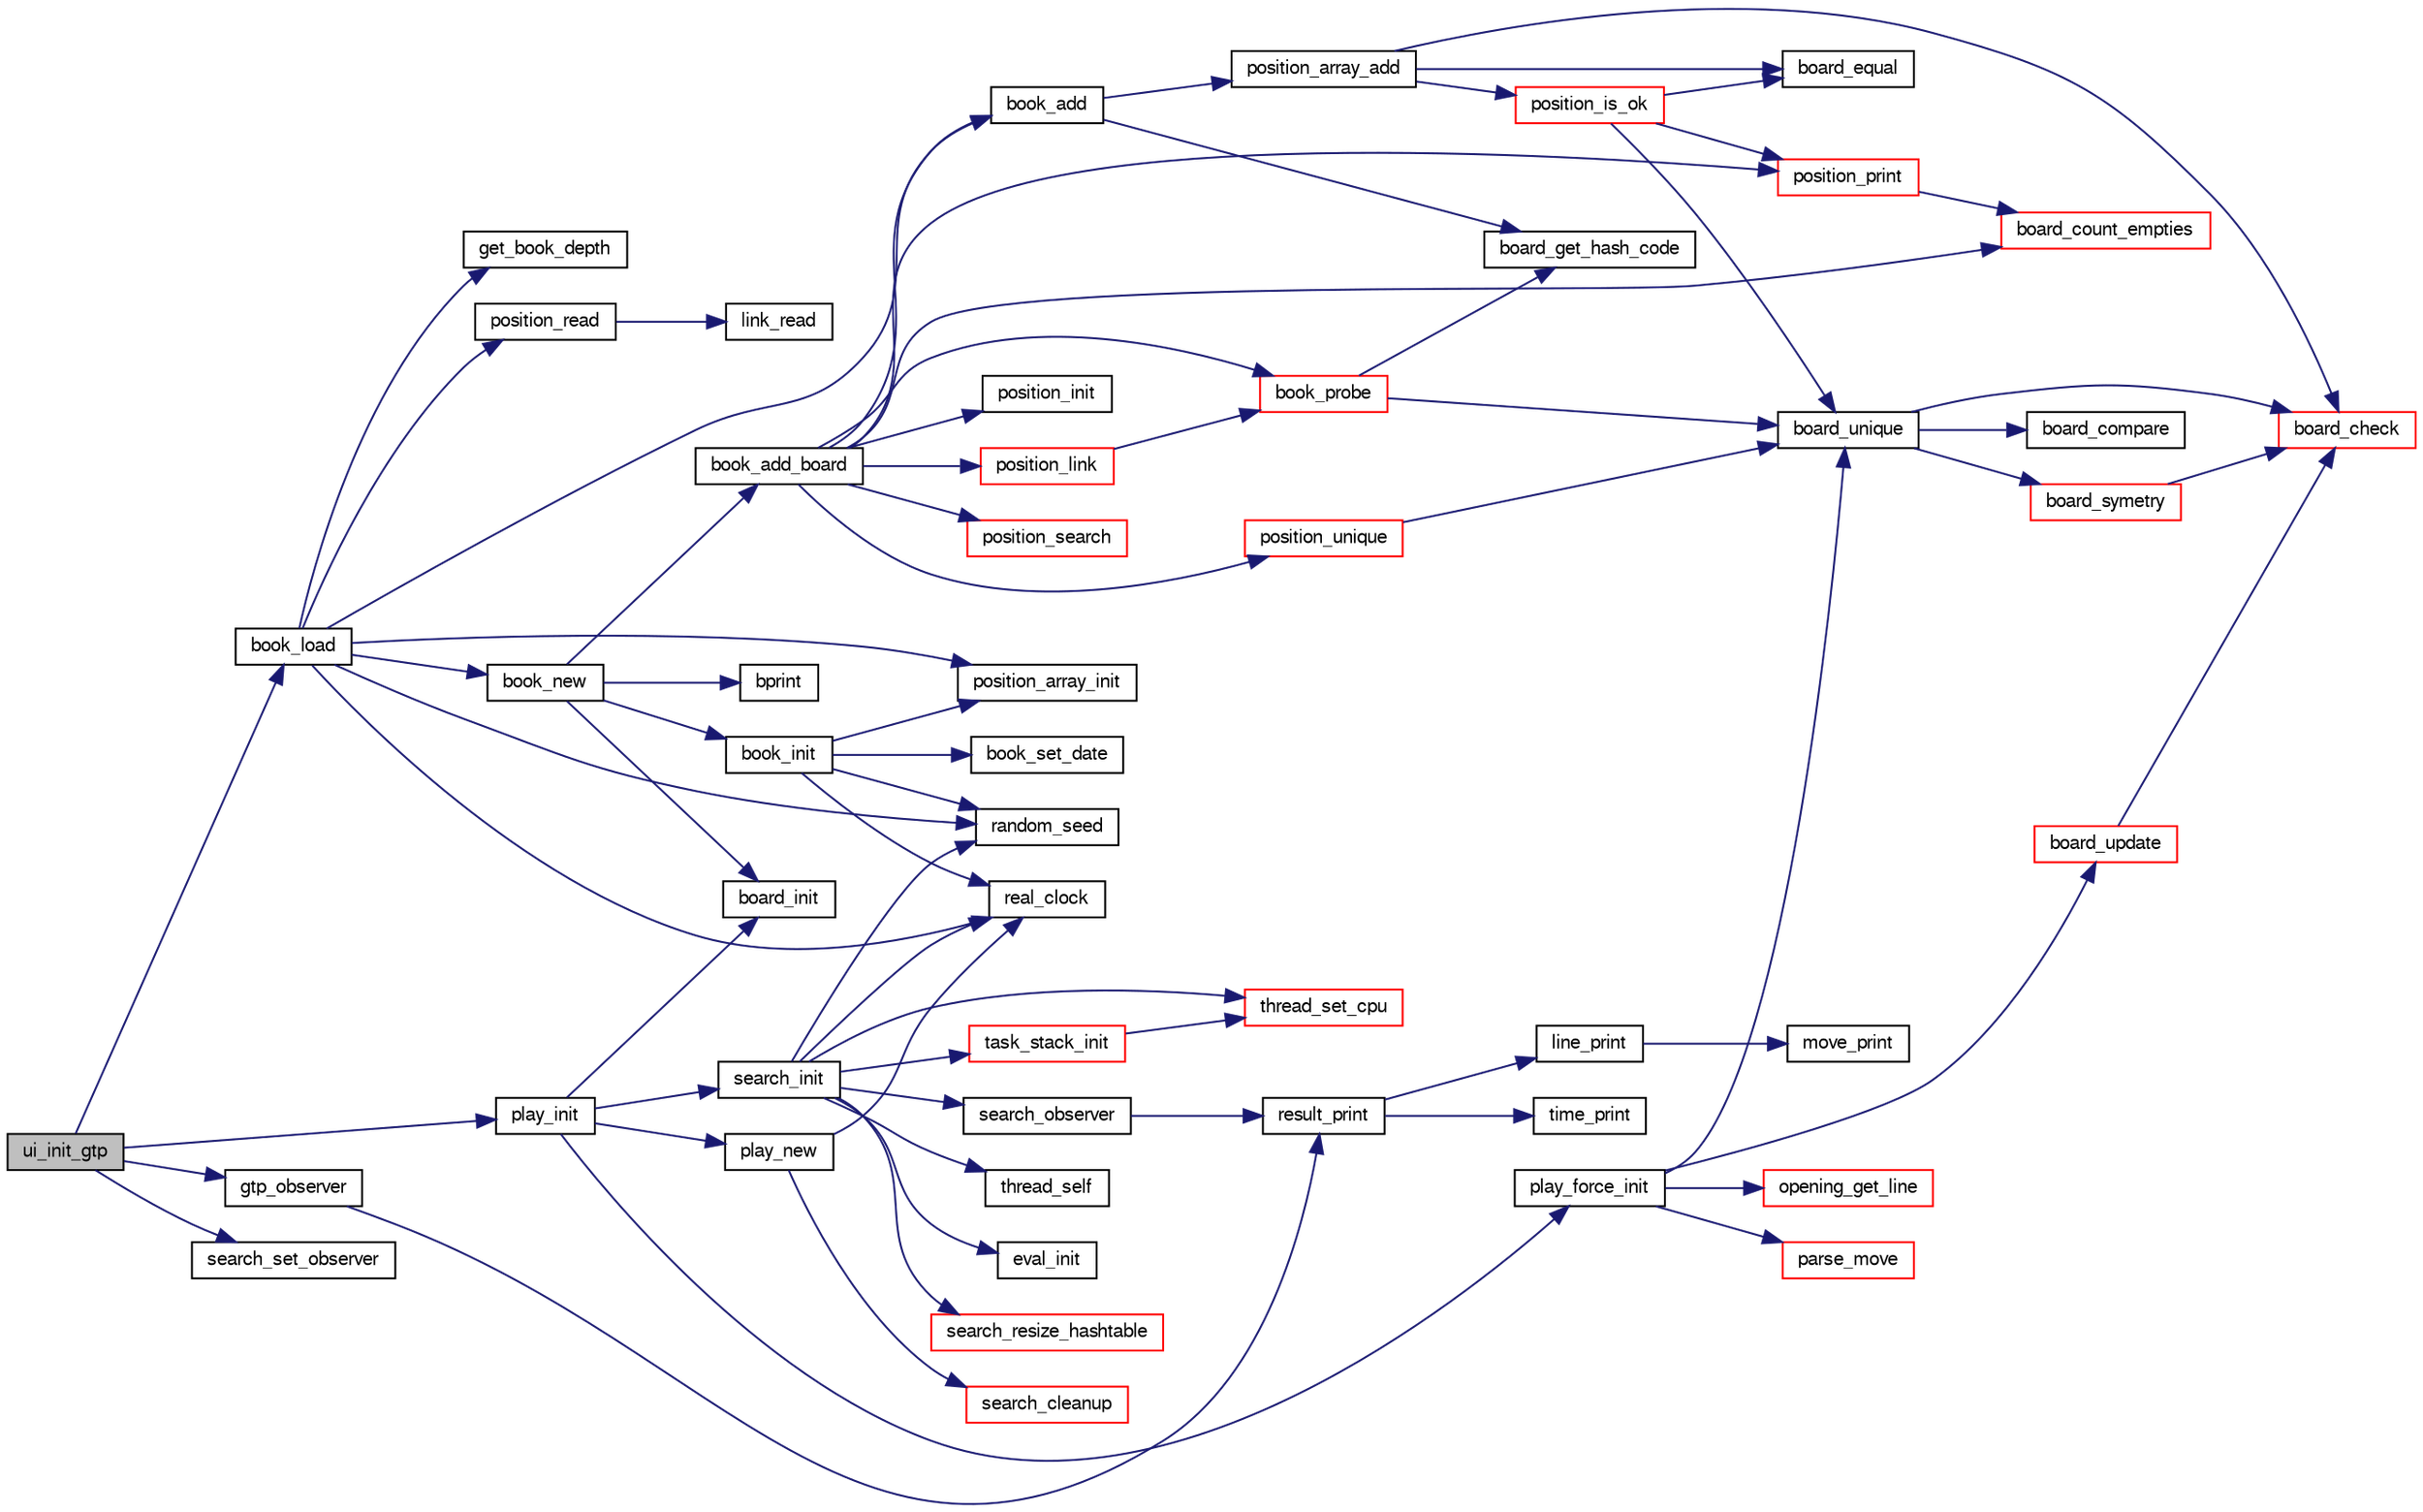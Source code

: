 digraph "ui_init_gtp"
{
 // LATEX_PDF_SIZE
  bgcolor="transparent";
  edge [fontname="FreeSans",fontsize="10",labelfontname="FreeSans",labelfontsize="10"];
  node [fontname="FreeSans",fontsize="10",shape=record];
  rankdir="LR";
  Node1 [label="ui_init_gtp",height=0.2,width=0.4,color="black", fillcolor="grey75", style="filled", fontcolor="black",tooltip="initialize edax protocol"];
  Node1 -> Node2 [color="midnightblue",fontsize="10",style="solid",fontname="FreeSans"];
  Node2 [label="book_load",height=0.2,width=0.4,color="black",URL="$book_8c.html#ae4908276236d3d01b1368df695396207",tooltip="Load the opening book."];
  Node2 -> Node3 [color="midnightblue",fontsize="10",style="solid",fontname="FreeSans"];
  Node3 [label="book_add",height=0.2,width=0.4,color="black",URL="$book_8c.html#a7599271392bdcf62052bcd8f4e9283e7",tooltip="Add a position to the book."];
  Node3 -> Node4 [color="midnightblue",fontsize="10",style="solid",fontname="FreeSans"];
  Node4 [label="board_get_hash_code",height=0.2,width=0.4,color="black",URL="$board_8c.html#a0e6cff6e714bcb714e2b9b2d7b9fbec6",tooltip="Compute a hash code."];
  Node3 -> Node5 [color="midnightblue",fontsize="10",style="solid",fontname="FreeSans"];
  Node5 [label="position_array_add",height=0.2,width=0.4,color="black",URL="$book_8c.html#a33dd65578cee2bb82c44f6b5bcc7ca70",tooltip="Add a position to the array."];
  Node5 -> Node6 [color="midnightblue",fontsize="10",style="solid",fontname="FreeSans"];
  Node6 [label="board_check",height=0.2,width=0.4,color="red",URL="$board_8c.html#a849436f17b60e89ed91f8e5013ed9d04",tooltip="Check board consistency."];
  Node5 -> Node15 [color="midnightblue",fontsize="10",style="solid",fontname="FreeSans"];
  Node15 [label="board_equal",height=0.2,width=0.4,color="black",URL="$board_8c.html#a8b5bfe9db13bf07894a8bc77e3ebfbbe",tooltip="Compare two board for equality."];
  Node5 -> Node16 [color="midnightblue",fontsize="10",style="solid",fontname="FreeSans"];
  Node16 [label="position_is_ok",height=0.2,width=0.4,color="red",URL="$book_8c.html#a72ebb0fd09a7722748b1a0c46f42312e",tooltip="Check if position is ok or need fixing."];
  Node16 -> Node15 [color="midnightblue",fontsize="10",style="solid",fontname="FreeSans"];
  Node16 -> Node19 [color="midnightblue",fontsize="10",style="solid",fontname="FreeSans"];
  Node19 [label="board_unique",height=0.2,width=0.4,color="black",URL="$board_8c.html#a66911c3a003f5fb27a87503b5bb04f6d",tooltip="unique board"];
  Node19 -> Node6 [color="midnightblue",fontsize="10",style="solid",fontname="FreeSans"];
  Node19 -> Node20 [color="midnightblue",fontsize="10",style="solid",fontname="FreeSans"];
  Node20 [label="board_compare",height=0.2,width=0.4,color="black",URL="$board_8c.html#a491a2e6d66c4c479a913292594db7b01",tooltip="Compare two board."];
  Node19 -> Node21 [color="midnightblue",fontsize="10",style="solid",fontname="FreeSans"];
  Node21 [label="board_symetry",height=0.2,width=0.4,color="red",URL="$board_8c.html#aefe9a86ea799322c9c9da6255ebb9d29",tooltip="symetric board"];
  Node21 -> Node6 [color="midnightblue",fontsize="10",style="solid",fontname="FreeSans"];
  Node16 -> Node27 [color="midnightblue",fontsize="10",style="solid",fontname="FreeSans"];
  Node27 [label="position_print",height=0.2,width=0.4,color="red",URL="$book_8c.html#a804457298fe82d9bbfb92588288aa406",tooltip="print a position in a compact but readable format."];
  Node27 -> Node28 [color="midnightblue",fontsize="10",style="solid",fontname="FreeSans"];
  Node28 [label="board_count_empties",height=0.2,width=0.4,color="red",URL="$board_8c.html#a35de0f1560f069cd442105c319df2c15",tooltip="Check if the game is over."];
  Node2 -> Node33 [color="midnightblue",fontsize="10",style="solid",fontname="FreeSans"];
  Node33 [label="book_new",height=0.2,width=0.4,color="black",URL="$book_8c.html#ad5b3cab81d4692d626c6f7c6d9de87e5",tooltip="Create a new opening book."];
  Node33 -> Node34 [color="midnightblue",fontsize="10",style="solid",fontname="FreeSans"];
  Node34 [label="board_init",height=0.2,width=0.4,color="black",URL="$board_8c.html#a6c63848863d9887a6b400f4bc678f31d",tooltip="Set a board to the starting position."];
  Node33 -> Node35 [color="midnightblue",fontsize="10",style="solid",fontname="FreeSans"];
  Node35 [label="book_add_board",height=0.2,width=0.4,color="black",URL="$book_8c.html#a429dbc3a206062b05e0e9da5f6fd8452",tooltip="Add a position."];
  Node35 -> Node28 [color="midnightblue",fontsize="10",style="solid",fontname="FreeSans"];
  Node35 -> Node3 [color="midnightblue",fontsize="10",style="solid",fontname="FreeSans"];
  Node35 -> Node36 [color="midnightblue",fontsize="10",style="solid",fontname="FreeSans"];
  Node36 [label="book_probe",height=0.2,width=0.4,color="red",URL="$book_8c.html#a0618aa17a7aef4ce9704705ab3f4a8fa",tooltip="Find a position in the book."];
  Node36 -> Node4 [color="midnightblue",fontsize="10",style="solid",fontname="FreeSans"];
  Node36 -> Node19 [color="midnightblue",fontsize="10",style="solid",fontname="FreeSans"];
  Node35 -> Node38 [color="midnightblue",fontsize="10",style="solid",fontname="FreeSans"];
  Node38 [label="position_init",height=0.2,width=0.4,color="black",URL="$book_8c.html#afb0f6cc3910d40165c8350150e0a5ca4",tooltip="Initialize a position."];
  Node35 -> Node39 [color="midnightblue",fontsize="10",style="solid",fontname="FreeSans"];
  Node39 [label="position_link",height=0.2,width=0.4,color="red",URL="$book_8c.html#a019aa7c08d4071fc2afc5c4a01777699",tooltip="Link a position."];
  Node39 -> Node36 [color="midnightblue",fontsize="10",style="solid",fontname="FreeSans"];
  Node35 -> Node27 [color="midnightblue",fontsize="10",style="solid",fontname="FreeSans"];
  Node35 -> Node42 [color="midnightblue",fontsize="10",style="solid",fontname="FreeSans"];
  Node42 [label="position_search",height=0.2,width=0.4,color="red",URL="$book_8c.html#ad3b2686173649c214c8349e5e3da0aca",tooltip="Evaluate a position."];
  Node35 -> Node189 [color="midnightblue",fontsize="10",style="solid",fontname="FreeSans"];
  Node189 [label="position_unique",height=0.2,width=0.4,color="red",URL="$book_8c.html#aa759e4da25983478739275f1a0506a64",tooltip="Make position unique, regarding symetries."];
  Node189 -> Node19 [color="midnightblue",fontsize="10",style="solid",fontname="FreeSans"];
  Node33 -> Node190 [color="midnightblue",fontsize="10",style="solid",fontname="FreeSans"];
  Node190 [label="book_init",height=0.2,width=0.4,color="black",URL="$book_8c.html#a1cb960b3eead1f87da5625ae46b859de",tooltip="Initialize the opening book."];
  Node190 -> Node191 [color="midnightblue",fontsize="10",style="solid",fontname="FreeSans"];
  Node191 [label="book_set_date",height=0.2,width=0.4,color="black",URL="$book_8c.html#afe22572623333b9e82494984e238f444",tooltip="Set book date."];
  Node190 -> Node192 [color="midnightblue",fontsize="10",style="solid",fontname="FreeSans"];
  Node192 [label="position_array_init",height=0.2,width=0.4,color="black",URL="$book_8c.html#aa5a350959843604c7f41f513caf4d205",tooltip="Initialize the array."];
  Node190 -> Node193 [color="midnightblue",fontsize="10",style="solid",fontname="FreeSans"];
  Node193 [label="random_seed",height=0.2,width=0.4,color="black",URL="$util_8c.html#ac844263eac6d959af4f2c9ca1a916e58",tooltip="Pseudo-random number seed."];
  Node190 -> Node194 [color="midnightblue",fontsize="10",style="solid",fontname="FreeSans"];
  Node194 [label="real_clock",height=0.2,width=0.4,color="black",URL="$util_8h.html#a358b4c5eab4941b90bb9ef1676e5f7e5",tooltip=" "];
  Node33 -> Node195 [color="midnightblue",fontsize="10",style="solid",fontname="FreeSans"];
  Node195 [label="bprint",height=0.2,width=0.4,color="black",URL="$book_8c.html#a08ce2cc5efe2f2afd5556168775528b3",tooltip="print a message on stdout."];
  Node2 -> Node196 [color="midnightblue",fontsize="10",style="solid",fontname="FreeSans"];
  Node196 [label="get_book_depth",height=0.2,width=0.4,color="black",URL="$book_8c.html#aa2206ed47404793d9f3dde5a2a3586cb",tooltip="return the number of plies from where the search is solving."];
  Node2 -> Node192 [color="midnightblue",fontsize="10",style="solid",fontname="FreeSans"];
  Node2 -> Node197 [color="midnightblue",fontsize="10",style="solid",fontname="FreeSans"];
  Node197 [label="position_read",height=0.2,width=0.4,color="black",URL="$book_8c.html#a0336fdbfc445e3b4c506ef1612db704c",tooltip="Read a position."];
  Node197 -> Node198 [color="midnightblue",fontsize="10",style="solid",fontname="FreeSans"];
  Node198 [label="link_read",height=0.2,width=0.4,color="black",URL="$book_8c.html#a1fb7cdac0a0600205c5a2ea110db6a3a",tooltip="read a link."];
  Node2 -> Node193 [color="midnightblue",fontsize="10",style="solid",fontname="FreeSans"];
  Node2 -> Node194 [color="midnightblue",fontsize="10",style="solid",fontname="FreeSans"];
  Node1 -> Node199 [color="midnightblue",fontsize="10",style="solid",fontname="FreeSans"];
  Node199 [label="gtp_observer",height=0.2,width=0.4,color="black",URL="$gtp_8c.html#aa57db8fc7edea71dfeddf360163ac985",tooltip=" "];
  Node199 -> Node200 [color="midnightblue",fontsize="10",style="solid",fontname="FreeSans"];
  Node200 [label="result_print",height=0.2,width=0.4,color="black",URL="$search_8c.html#a67ebbff0df886828d1dd767a949c7a15",tooltip="Print the current search result."];
  Node200 -> Node138 [color="midnightblue",fontsize="10",style="solid",fontname="FreeSans"];
  Node138 [label="line_print",height=0.2,width=0.4,color="black",URL="$move_8c.html#a0ae53ce219676b29cf33f8e7586f75a9",tooltip="Print a move sequence."];
  Node138 -> Node139 [color="midnightblue",fontsize="10",style="solid",fontname="FreeSans"];
  Node139 [label="move_print",height=0.2,width=0.4,color="black",URL="$move_8c.html#a2ec4fa6e50ff377157eddba43ff1d010",tooltip="Print out a move."];
  Node200 -> Node144 [color="midnightblue",fontsize="10",style="solid",fontname="FreeSans"];
  Node144 [label="time_print",height=0.2,width=0.4,color="black",URL="$util_8c.html#a0379cb7b898e08489b0dcda99430ef96",tooltip="Print time as \"D:HH:MM:SS.CC\"."];
  Node1 -> Node201 [color="midnightblue",fontsize="10",style="solid",fontname="FreeSans"];
  Node201 [label="play_init",height=0.2,width=0.4,color="black",URL="$play_8c.html#a6d31b5bcf034cd633bd2b93e634db42e",tooltip="Initialization."];
  Node201 -> Node34 [color="midnightblue",fontsize="10",style="solid",fontname="FreeSans"];
  Node201 -> Node202 [color="midnightblue",fontsize="10",style="solid",fontname="FreeSans"];
  Node202 [label="play_force_init",height=0.2,width=0.4,color="black",URL="$play_8c.html#a8ae26aeb1f439fc5a4bed1af1cb6a4ce",tooltip="Initialize a forced line."];
  Node202 -> Node19 [color="midnightblue",fontsize="10",style="solid",fontname="FreeSans"];
  Node202 -> Node56 [color="midnightblue",fontsize="10",style="solid",fontname="FreeSans"];
  Node56 [label="board_update",height=0.2,width=0.4,color="red",URL="$board_8c.html#a2d24dea46d67d71b1d9fe9f515d8d675",tooltip="Update a board."];
  Node56 -> Node6 [color="midnightblue",fontsize="10",style="solid",fontname="FreeSans"];
  Node202 -> Node203 [color="midnightblue",fontsize="10",style="solid",fontname="FreeSans"];
  Node203 [label="opening_get_line",height=0.2,width=0.4,color="red",URL="$opening_8c.html#a0f8cb6c10837f3bea5ca7963fd1985d7",tooltip="Translate an opening name into its move sequence."];
  Node202 -> Node205 [color="midnightblue",fontsize="10",style="solid",fontname="FreeSans"];
  Node205 [label="parse_move",height=0.2,width=0.4,color="red",URL="$util_8c.html#a884a11a33617c84b09855af421acc30d",tooltip="Parse a move."];
  Node201 -> Node209 [color="midnightblue",fontsize="10",style="solid",fontname="FreeSans"];
  Node209 [label="play_new",height=0.2,width=0.4,color="black",URL="$play_8c.html#a61b819f1f97c593c9ed9b75b8a99e719",tooltip="Start a new game."];
  Node209 -> Node194 [color="midnightblue",fontsize="10",style="solid",fontname="FreeSans"];
  Node209 -> Node210 [color="midnightblue",fontsize="10",style="solid",fontname="FreeSans"];
  Node210 [label="search_cleanup",height=0.2,width=0.4,color="red",URL="$search_8c.html#a7b93f77633c01068248bd9072013981a",tooltip="Clean-up some search data."];
  Node201 -> Node211 [color="midnightblue",fontsize="10",style="solid",fontname="FreeSans"];
  Node211 [label="search_init",height=0.2,width=0.4,color="black",URL="$search_8c.html#a1b7d29da171f6927ea8212ee768f37c9",tooltip="Init the main search."];
  Node211 -> Node94 [color="midnightblue",fontsize="10",style="solid",fontname="FreeSans"];
  Node94 [label="eval_init",height=0.2,width=0.4,color="black",URL="$eval_8c.html#a8eef3217a4129901069390c85e6ff12a",tooltip="Initialize a new evaluation function."];
  Node211 -> Node193 [color="midnightblue",fontsize="10",style="solid",fontname="FreeSans"];
  Node211 -> Node194 [color="midnightblue",fontsize="10",style="solid",fontname="FreeSans"];
  Node211 -> Node212 [color="midnightblue",fontsize="10",style="solid",fontname="FreeSans"];
  Node212 [label="search_observer",height=0.2,width=0.4,color="black",URL="$search_8c.html#af9e93aeefcb80dd5aa756a4027d2e880",tooltip="default observer."];
  Node212 -> Node200 [color="midnightblue",fontsize="10",style="solid",fontname="FreeSans"];
  Node211 -> Node213 [color="midnightblue",fontsize="10",style="solid",fontname="FreeSans"];
  Node213 [label="search_resize_hashtable",height=0.2,width=0.4,color="red",URL="$search_8c.html#ad756f3d725bad22fa63af668b920f776",tooltip=" "];
  Node211 -> Node216 [color="midnightblue",fontsize="10",style="solid",fontname="FreeSans"];
  Node216 [label="task_stack_init",height=0.2,width=0.4,color="red",URL="$ybwc_8c.html#a9cb14f779a1d8a9e62b7f7acdbd0eebe",tooltip="Initialize the stack of tasks."];
  Node216 -> Node220 [color="midnightblue",fontsize="10",style="solid",fontname="FreeSans"];
  Node220 [label="thread_set_cpu",height=0.2,width=0.4,color="red",URL="$util_8c.html#a8334a83ec601a0e82808a1529fc98d71",tooltip="Choose a single core or cpu to run on, under linux systems, to avoid context changes."];
  Node211 -> Node222 [color="midnightblue",fontsize="10",style="solid",fontname="FreeSans"];
  Node222 [label="thread_self",height=0.2,width=0.4,color="black",URL="$util_8c.html#afb8ad4213542cdec400bbd9093193463",tooltip="Current thread."];
  Node211 -> Node220 [color="midnightblue",fontsize="10",style="solid",fontname="FreeSans"];
  Node1 -> Node223 [color="midnightblue",fontsize="10",style="solid",fontname="FreeSans"];
  Node223 [label="search_set_observer",height=0.2,width=0.4,color="black",URL="$search_8c.html#a94697d3ea3de662450dea6a304f53e5b",tooltip="set observer."];
}
